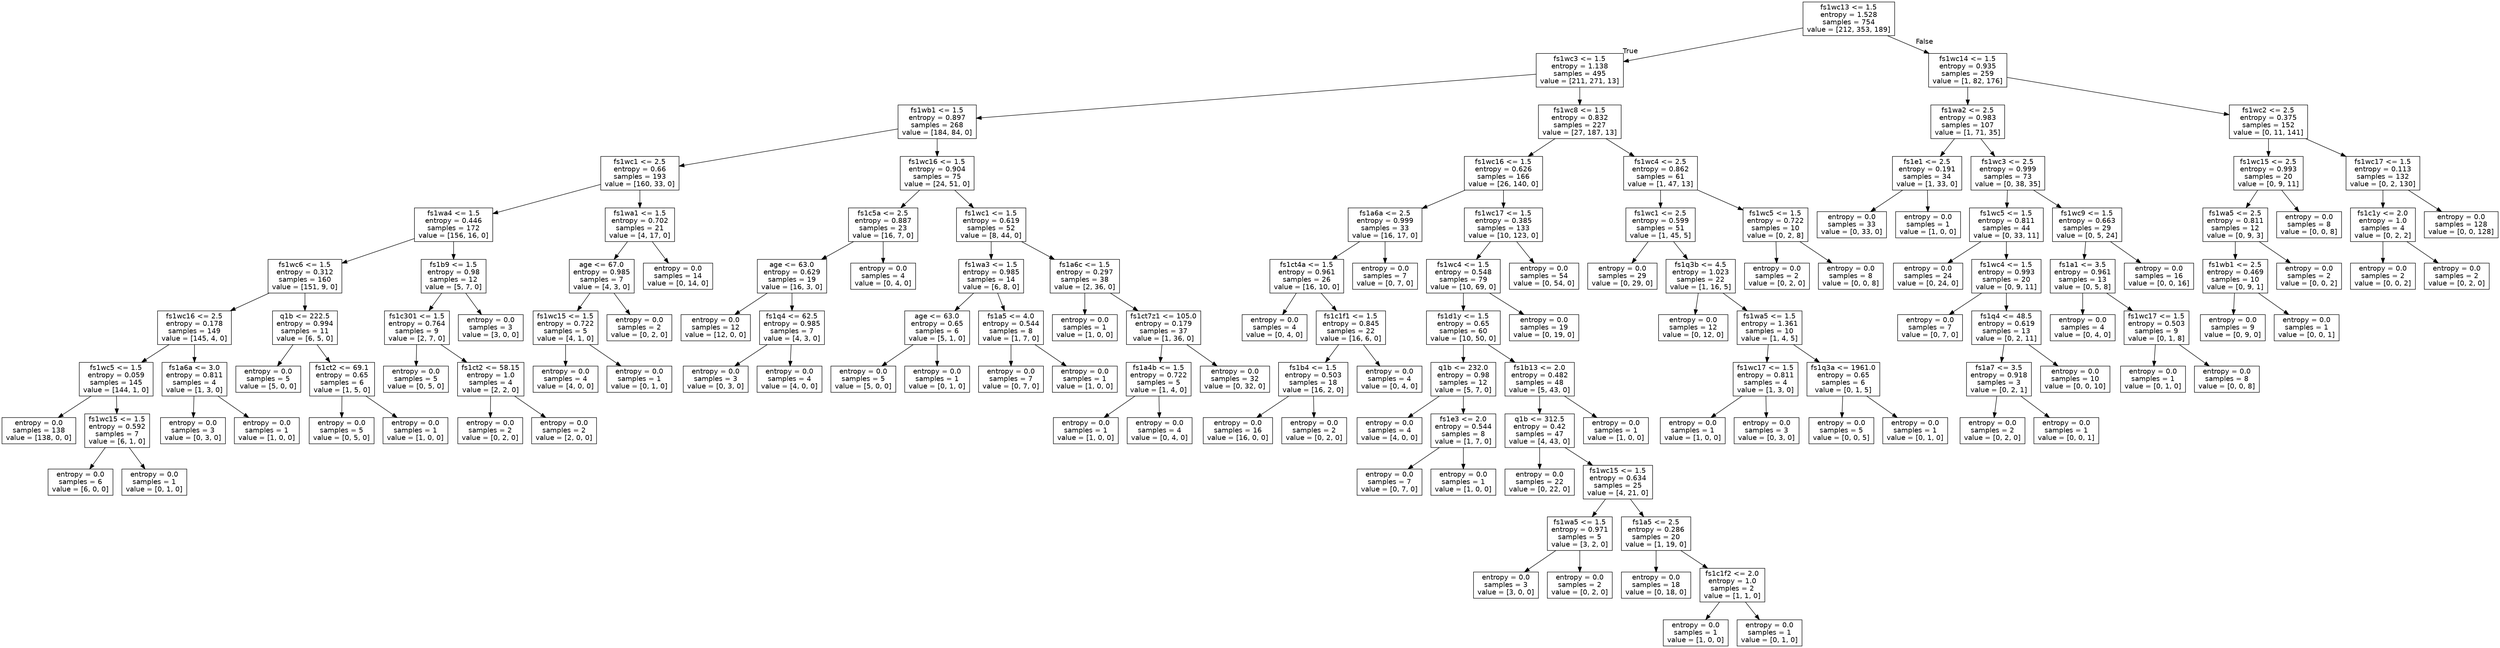 digraph Tree {
node [shape=box, fontname="helvetica"] ;
edge [fontname="helvetica"] ;
0 [label="fs1wc13 <= 1.5\nentropy = 1.528\nsamples = 754\nvalue = [212, 353, 189]"] ;
1 [label="fs1wc3 <= 1.5\nentropy = 1.138\nsamples = 495\nvalue = [211, 271, 13]"] ;
0 -> 1 [labeldistance=2.5, labelangle=45, headlabel="True"] ;
2 [label="fs1wb1 <= 1.5\nentropy = 0.897\nsamples = 268\nvalue = [184, 84, 0]"] ;
1 -> 2 ;
3 [label="fs1wc1 <= 2.5\nentropy = 0.66\nsamples = 193\nvalue = [160, 33, 0]"] ;
2 -> 3 ;
4 [label="fs1wa4 <= 1.5\nentropy = 0.446\nsamples = 172\nvalue = [156, 16, 0]"] ;
3 -> 4 ;
5 [label="fs1wc6 <= 1.5\nentropy = 0.312\nsamples = 160\nvalue = [151, 9, 0]"] ;
4 -> 5 ;
6 [label="fs1wc16 <= 2.5\nentropy = 0.178\nsamples = 149\nvalue = [145, 4, 0]"] ;
5 -> 6 ;
7 [label="fs1wc5 <= 1.5\nentropy = 0.059\nsamples = 145\nvalue = [144, 1, 0]"] ;
6 -> 7 ;
8 [label="entropy = 0.0\nsamples = 138\nvalue = [138, 0, 0]"] ;
7 -> 8 ;
9 [label="fs1wc15 <= 1.5\nentropy = 0.592\nsamples = 7\nvalue = [6, 1, 0]"] ;
7 -> 9 ;
10 [label="entropy = 0.0\nsamples = 6\nvalue = [6, 0, 0]"] ;
9 -> 10 ;
11 [label="entropy = 0.0\nsamples = 1\nvalue = [0, 1, 0]"] ;
9 -> 11 ;
12 [label="fs1a6a <= 3.0\nentropy = 0.811\nsamples = 4\nvalue = [1, 3, 0]"] ;
6 -> 12 ;
13 [label="entropy = 0.0\nsamples = 3\nvalue = [0, 3, 0]"] ;
12 -> 13 ;
14 [label="entropy = 0.0\nsamples = 1\nvalue = [1, 0, 0]"] ;
12 -> 14 ;
15 [label="q1b <= 222.5\nentropy = 0.994\nsamples = 11\nvalue = [6, 5, 0]"] ;
5 -> 15 ;
16 [label="entropy = 0.0\nsamples = 5\nvalue = [5, 0, 0]"] ;
15 -> 16 ;
17 [label="fs1ct2 <= 69.1\nentropy = 0.65\nsamples = 6\nvalue = [1, 5, 0]"] ;
15 -> 17 ;
18 [label="entropy = 0.0\nsamples = 5\nvalue = [0, 5, 0]"] ;
17 -> 18 ;
19 [label="entropy = 0.0\nsamples = 1\nvalue = [1, 0, 0]"] ;
17 -> 19 ;
20 [label="fs1b9 <= 1.5\nentropy = 0.98\nsamples = 12\nvalue = [5, 7, 0]"] ;
4 -> 20 ;
21 [label="fs1c301 <= 1.5\nentropy = 0.764\nsamples = 9\nvalue = [2, 7, 0]"] ;
20 -> 21 ;
22 [label="entropy = 0.0\nsamples = 5\nvalue = [0, 5, 0]"] ;
21 -> 22 ;
23 [label="fs1ct2 <= 58.15\nentropy = 1.0\nsamples = 4\nvalue = [2, 2, 0]"] ;
21 -> 23 ;
24 [label="entropy = 0.0\nsamples = 2\nvalue = [0, 2, 0]"] ;
23 -> 24 ;
25 [label="entropy = 0.0\nsamples = 2\nvalue = [2, 0, 0]"] ;
23 -> 25 ;
26 [label="entropy = 0.0\nsamples = 3\nvalue = [3, 0, 0]"] ;
20 -> 26 ;
27 [label="fs1wa1 <= 1.5\nentropy = 0.702\nsamples = 21\nvalue = [4, 17, 0]"] ;
3 -> 27 ;
28 [label="age <= 67.0\nentropy = 0.985\nsamples = 7\nvalue = [4, 3, 0]"] ;
27 -> 28 ;
29 [label="fs1wc15 <= 1.5\nentropy = 0.722\nsamples = 5\nvalue = [4, 1, 0]"] ;
28 -> 29 ;
30 [label="entropy = 0.0\nsamples = 4\nvalue = [4, 0, 0]"] ;
29 -> 30 ;
31 [label="entropy = 0.0\nsamples = 1\nvalue = [0, 1, 0]"] ;
29 -> 31 ;
32 [label="entropy = 0.0\nsamples = 2\nvalue = [0, 2, 0]"] ;
28 -> 32 ;
33 [label="entropy = 0.0\nsamples = 14\nvalue = [0, 14, 0]"] ;
27 -> 33 ;
34 [label="fs1wc16 <= 1.5\nentropy = 0.904\nsamples = 75\nvalue = [24, 51, 0]"] ;
2 -> 34 ;
35 [label="fs1c5a <= 2.5\nentropy = 0.887\nsamples = 23\nvalue = [16, 7, 0]"] ;
34 -> 35 ;
36 [label="age <= 63.0\nentropy = 0.629\nsamples = 19\nvalue = [16, 3, 0]"] ;
35 -> 36 ;
37 [label="entropy = 0.0\nsamples = 12\nvalue = [12, 0, 0]"] ;
36 -> 37 ;
38 [label="fs1q4 <= 62.5\nentropy = 0.985\nsamples = 7\nvalue = [4, 3, 0]"] ;
36 -> 38 ;
39 [label="entropy = 0.0\nsamples = 3\nvalue = [0, 3, 0]"] ;
38 -> 39 ;
40 [label="entropy = 0.0\nsamples = 4\nvalue = [4, 0, 0]"] ;
38 -> 40 ;
41 [label="entropy = 0.0\nsamples = 4\nvalue = [0, 4, 0]"] ;
35 -> 41 ;
42 [label="fs1wc1 <= 1.5\nentropy = 0.619\nsamples = 52\nvalue = [8, 44, 0]"] ;
34 -> 42 ;
43 [label="fs1wa3 <= 1.5\nentropy = 0.985\nsamples = 14\nvalue = [6, 8, 0]"] ;
42 -> 43 ;
44 [label="age <= 63.0\nentropy = 0.65\nsamples = 6\nvalue = [5, 1, 0]"] ;
43 -> 44 ;
45 [label="entropy = 0.0\nsamples = 5\nvalue = [5, 0, 0]"] ;
44 -> 45 ;
46 [label="entropy = 0.0\nsamples = 1\nvalue = [0, 1, 0]"] ;
44 -> 46 ;
47 [label="fs1a5 <= 4.0\nentropy = 0.544\nsamples = 8\nvalue = [1, 7, 0]"] ;
43 -> 47 ;
48 [label="entropy = 0.0\nsamples = 7\nvalue = [0, 7, 0]"] ;
47 -> 48 ;
49 [label="entropy = 0.0\nsamples = 1\nvalue = [1, 0, 0]"] ;
47 -> 49 ;
50 [label="fs1a6c <= 1.5\nentropy = 0.297\nsamples = 38\nvalue = [2, 36, 0]"] ;
42 -> 50 ;
51 [label="entropy = 0.0\nsamples = 1\nvalue = [1, 0, 0]"] ;
50 -> 51 ;
52 [label="fs1ct7z1 <= 105.0\nentropy = 0.179\nsamples = 37\nvalue = [1, 36, 0]"] ;
50 -> 52 ;
53 [label="fs1a4b <= 1.5\nentropy = 0.722\nsamples = 5\nvalue = [1, 4, 0]"] ;
52 -> 53 ;
54 [label="entropy = 0.0\nsamples = 1\nvalue = [1, 0, 0]"] ;
53 -> 54 ;
55 [label="entropy = 0.0\nsamples = 4\nvalue = [0, 4, 0]"] ;
53 -> 55 ;
56 [label="entropy = 0.0\nsamples = 32\nvalue = [0, 32, 0]"] ;
52 -> 56 ;
57 [label="fs1wc8 <= 1.5\nentropy = 0.832\nsamples = 227\nvalue = [27, 187, 13]"] ;
1 -> 57 ;
58 [label="fs1wc16 <= 1.5\nentropy = 0.626\nsamples = 166\nvalue = [26, 140, 0]"] ;
57 -> 58 ;
59 [label="fs1a6a <= 2.5\nentropy = 0.999\nsamples = 33\nvalue = [16, 17, 0]"] ;
58 -> 59 ;
60 [label="fs1ct4a <= 1.5\nentropy = 0.961\nsamples = 26\nvalue = [16, 10, 0]"] ;
59 -> 60 ;
61 [label="entropy = 0.0\nsamples = 4\nvalue = [0, 4, 0]"] ;
60 -> 61 ;
62 [label="fs1c1f1 <= 1.5\nentropy = 0.845\nsamples = 22\nvalue = [16, 6, 0]"] ;
60 -> 62 ;
63 [label="fs1b4 <= 1.5\nentropy = 0.503\nsamples = 18\nvalue = [16, 2, 0]"] ;
62 -> 63 ;
64 [label="entropy = 0.0\nsamples = 16\nvalue = [16, 0, 0]"] ;
63 -> 64 ;
65 [label="entropy = 0.0\nsamples = 2\nvalue = [0, 2, 0]"] ;
63 -> 65 ;
66 [label="entropy = 0.0\nsamples = 4\nvalue = [0, 4, 0]"] ;
62 -> 66 ;
67 [label="entropy = 0.0\nsamples = 7\nvalue = [0, 7, 0]"] ;
59 -> 67 ;
68 [label="fs1wc17 <= 1.5\nentropy = 0.385\nsamples = 133\nvalue = [10, 123, 0]"] ;
58 -> 68 ;
69 [label="fs1wc4 <= 1.5\nentropy = 0.548\nsamples = 79\nvalue = [10, 69, 0]"] ;
68 -> 69 ;
70 [label="fs1d1y <= 1.5\nentropy = 0.65\nsamples = 60\nvalue = [10, 50, 0]"] ;
69 -> 70 ;
71 [label="q1b <= 232.0\nentropy = 0.98\nsamples = 12\nvalue = [5, 7, 0]"] ;
70 -> 71 ;
72 [label="entropy = 0.0\nsamples = 4\nvalue = [4, 0, 0]"] ;
71 -> 72 ;
73 [label="fs1e3 <= 2.0\nentropy = 0.544\nsamples = 8\nvalue = [1, 7, 0]"] ;
71 -> 73 ;
74 [label="entropy = 0.0\nsamples = 7\nvalue = [0, 7, 0]"] ;
73 -> 74 ;
75 [label="entropy = 0.0\nsamples = 1\nvalue = [1, 0, 0]"] ;
73 -> 75 ;
76 [label="fs1b13 <= 2.0\nentropy = 0.482\nsamples = 48\nvalue = [5, 43, 0]"] ;
70 -> 76 ;
77 [label="q1b <= 312.5\nentropy = 0.42\nsamples = 47\nvalue = [4, 43, 0]"] ;
76 -> 77 ;
78 [label="entropy = 0.0\nsamples = 22\nvalue = [0, 22, 0]"] ;
77 -> 78 ;
79 [label="fs1wc15 <= 1.5\nentropy = 0.634\nsamples = 25\nvalue = [4, 21, 0]"] ;
77 -> 79 ;
80 [label="fs1wa5 <= 1.5\nentropy = 0.971\nsamples = 5\nvalue = [3, 2, 0]"] ;
79 -> 80 ;
81 [label="entropy = 0.0\nsamples = 3\nvalue = [3, 0, 0]"] ;
80 -> 81 ;
82 [label="entropy = 0.0\nsamples = 2\nvalue = [0, 2, 0]"] ;
80 -> 82 ;
83 [label="fs1a5 <= 2.5\nentropy = 0.286\nsamples = 20\nvalue = [1, 19, 0]"] ;
79 -> 83 ;
84 [label="entropy = 0.0\nsamples = 18\nvalue = [0, 18, 0]"] ;
83 -> 84 ;
85 [label="fs1c1f2 <= 2.0\nentropy = 1.0\nsamples = 2\nvalue = [1, 1, 0]"] ;
83 -> 85 ;
86 [label="entropy = 0.0\nsamples = 1\nvalue = [1, 0, 0]"] ;
85 -> 86 ;
87 [label="entropy = 0.0\nsamples = 1\nvalue = [0, 1, 0]"] ;
85 -> 87 ;
88 [label="entropy = 0.0\nsamples = 1\nvalue = [1, 0, 0]"] ;
76 -> 88 ;
89 [label="entropy = 0.0\nsamples = 19\nvalue = [0, 19, 0]"] ;
69 -> 89 ;
90 [label="entropy = 0.0\nsamples = 54\nvalue = [0, 54, 0]"] ;
68 -> 90 ;
91 [label="fs1wc4 <= 2.5\nentropy = 0.862\nsamples = 61\nvalue = [1, 47, 13]"] ;
57 -> 91 ;
92 [label="fs1wc1 <= 2.5\nentropy = 0.599\nsamples = 51\nvalue = [1, 45, 5]"] ;
91 -> 92 ;
93 [label="entropy = 0.0\nsamples = 29\nvalue = [0, 29, 0]"] ;
92 -> 93 ;
94 [label="fs1q3b <= 4.5\nentropy = 1.023\nsamples = 22\nvalue = [1, 16, 5]"] ;
92 -> 94 ;
95 [label="entropy = 0.0\nsamples = 12\nvalue = [0, 12, 0]"] ;
94 -> 95 ;
96 [label="fs1wa5 <= 1.5\nentropy = 1.361\nsamples = 10\nvalue = [1, 4, 5]"] ;
94 -> 96 ;
97 [label="fs1wc17 <= 1.5\nentropy = 0.811\nsamples = 4\nvalue = [1, 3, 0]"] ;
96 -> 97 ;
98 [label="entropy = 0.0\nsamples = 1\nvalue = [1, 0, 0]"] ;
97 -> 98 ;
99 [label="entropy = 0.0\nsamples = 3\nvalue = [0, 3, 0]"] ;
97 -> 99 ;
100 [label="fs1q3a <= 1961.0\nentropy = 0.65\nsamples = 6\nvalue = [0, 1, 5]"] ;
96 -> 100 ;
101 [label="entropy = 0.0\nsamples = 5\nvalue = [0, 0, 5]"] ;
100 -> 101 ;
102 [label="entropy = 0.0\nsamples = 1\nvalue = [0, 1, 0]"] ;
100 -> 102 ;
103 [label="fs1wc5 <= 1.5\nentropy = 0.722\nsamples = 10\nvalue = [0, 2, 8]"] ;
91 -> 103 ;
104 [label="entropy = 0.0\nsamples = 2\nvalue = [0, 2, 0]"] ;
103 -> 104 ;
105 [label="entropy = 0.0\nsamples = 8\nvalue = [0, 0, 8]"] ;
103 -> 105 ;
106 [label="fs1wc14 <= 1.5\nentropy = 0.935\nsamples = 259\nvalue = [1, 82, 176]"] ;
0 -> 106 [labeldistance=2.5, labelangle=-45, headlabel="False"] ;
107 [label="fs1wa2 <= 2.5\nentropy = 0.983\nsamples = 107\nvalue = [1, 71, 35]"] ;
106 -> 107 ;
108 [label="fs1e1 <= 2.5\nentropy = 0.191\nsamples = 34\nvalue = [1, 33, 0]"] ;
107 -> 108 ;
109 [label="entropy = 0.0\nsamples = 33\nvalue = [0, 33, 0]"] ;
108 -> 109 ;
110 [label="entropy = 0.0\nsamples = 1\nvalue = [1, 0, 0]"] ;
108 -> 110 ;
111 [label="fs1wc3 <= 2.5\nentropy = 0.999\nsamples = 73\nvalue = [0, 38, 35]"] ;
107 -> 111 ;
112 [label="fs1wc5 <= 1.5\nentropy = 0.811\nsamples = 44\nvalue = [0, 33, 11]"] ;
111 -> 112 ;
113 [label="entropy = 0.0\nsamples = 24\nvalue = [0, 24, 0]"] ;
112 -> 113 ;
114 [label="fs1wc4 <= 1.5\nentropy = 0.993\nsamples = 20\nvalue = [0, 9, 11]"] ;
112 -> 114 ;
115 [label="entropy = 0.0\nsamples = 7\nvalue = [0, 7, 0]"] ;
114 -> 115 ;
116 [label="fs1q4 <= 48.5\nentropy = 0.619\nsamples = 13\nvalue = [0, 2, 11]"] ;
114 -> 116 ;
117 [label="fs1a7 <= 3.5\nentropy = 0.918\nsamples = 3\nvalue = [0, 2, 1]"] ;
116 -> 117 ;
118 [label="entropy = 0.0\nsamples = 2\nvalue = [0, 2, 0]"] ;
117 -> 118 ;
119 [label="entropy = 0.0\nsamples = 1\nvalue = [0, 0, 1]"] ;
117 -> 119 ;
120 [label="entropy = 0.0\nsamples = 10\nvalue = [0, 0, 10]"] ;
116 -> 120 ;
121 [label="fs1wc9 <= 1.5\nentropy = 0.663\nsamples = 29\nvalue = [0, 5, 24]"] ;
111 -> 121 ;
122 [label="fs1a1 <= 3.5\nentropy = 0.961\nsamples = 13\nvalue = [0, 5, 8]"] ;
121 -> 122 ;
123 [label="entropy = 0.0\nsamples = 4\nvalue = [0, 4, 0]"] ;
122 -> 123 ;
124 [label="fs1wc17 <= 1.5\nentropy = 0.503\nsamples = 9\nvalue = [0, 1, 8]"] ;
122 -> 124 ;
125 [label="entropy = 0.0\nsamples = 1\nvalue = [0, 1, 0]"] ;
124 -> 125 ;
126 [label="entropy = 0.0\nsamples = 8\nvalue = [0, 0, 8]"] ;
124 -> 126 ;
127 [label="entropy = 0.0\nsamples = 16\nvalue = [0, 0, 16]"] ;
121 -> 127 ;
128 [label="fs1wc2 <= 2.5\nentropy = 0.375\nsamples = 152\nvalue = [0, 11, 141]"] ;
106 -> 128 ;
129 [label="fs1wc15 <= 2.5\nentropy = 0.993\nsamples = 20\nvalue = [0, 9, 11]"] ;
128 -> 129 ;
130 [label="fs1wa5 <= 2.5\nentropy = 0.811\nsamples = 12\nvalue = [0, 9, 3]"] ;
129 -> 130 ;
131 [label="fs1wb1 <= 2.5\nentropy = 0.469\nsamples = 10\nvalue = [0, 9, 1]"] ;
130 -> 131 ;
132 [label="entropy = 0.0\nsamples = 9\nvalue = [0, 9, 0]"] ;
131 -> 132 ;
133 [label="entropy = 0.0\nsamples = 1\nvalue = [0, 0, 1]"] ;
131 -> 133 ;
134 [label="entropy = 0.0\nsamples = 2\nvalue = [0, 0, 2]"] ;
130 -> 134 ;
135 [label="entropy = 0.0\nsamples = 8\nvalue = [0, 0, 8]"] ;
129 -> 135 ;
136 [label="fs1wc17 <= 1.5\nentropy = 0.113\nsamples = 132\nvalue = [0, 2, 130]"] ;
128 -> 136 ;
137 [label="fs1c1y <= 2.0\nentropy = 1.0\nsamples = 4\nvalue = [0, 2, 2]"] ;
136 -> 137 ;
138 [label="entropy = 0.0\nsamples = 2\nvalue = [0, 0, 2]"] ;
137 -> 138 ;
139 [label="entropy = 0.0\nsamples = 2\nvalue = [0, 2, 0]"] ;
137 -> 139 ;
140 [label="entropy = 0.0\nsamples = 128\nvalue = [0, 0, 128]"] ;
136 -> 140 ;
}